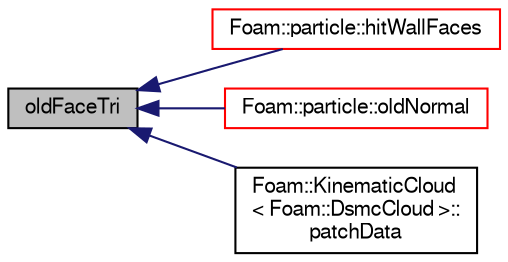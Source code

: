 digraph "oldFaceTri"
{
  bgcolor="transparent";
  edge [fontname="FreeSans",fontsize="10",labelfontname="FreeSans",labelfontsize="10"];
  node [fontname="FreeSans",fontsize="10",shape=record];
  rankdir="LR";
  Node2567 [label="oldFaceTri",height=0.2,width=0.4,color="black", fillcolor="grey75", style="filled", fontcolor="black"];
  Node2567 -> Node2568 [dir="back",color="midnightblue",fontsize="10",style="solid",fontname="FreeSans"];
  Node2568 [label="Foam::particle::hitWallFaces",height=0.2,width=0.4,color="red",URL="$a23586.html#abf78981c0a99e9f135ebc37efcfd1544"];
  Node2567 -> Node2570 [dir="back",color="midnightblue",fontsize="10",style="solid",fontname="FreeSans"];
  Node2570 [label="Foam::particle::oldNormal",height=0.2,width=0.4,color="red",URL="$a23586.html#a103a5d52bb7895466021f23678821b40",tooltip="Return the normal of the tri on tetFaceI_ for the. "];
  Node2567 -> Node2572 [dir="back",color="midnightblue",fontsize="10",style="solid",fontname="FreeSans"];
  Node2572 [label="Foam::KinematicCloud\l\< Foam::DsmcCloud \>::\lpatchData",height=0.2,width=0.4,color="black",URL="$a23786.html#a2eff1b00206c129426b7d92f21f50ed7",tooltip="Calculate the patch normal and velocity to interact with,. "];
}
